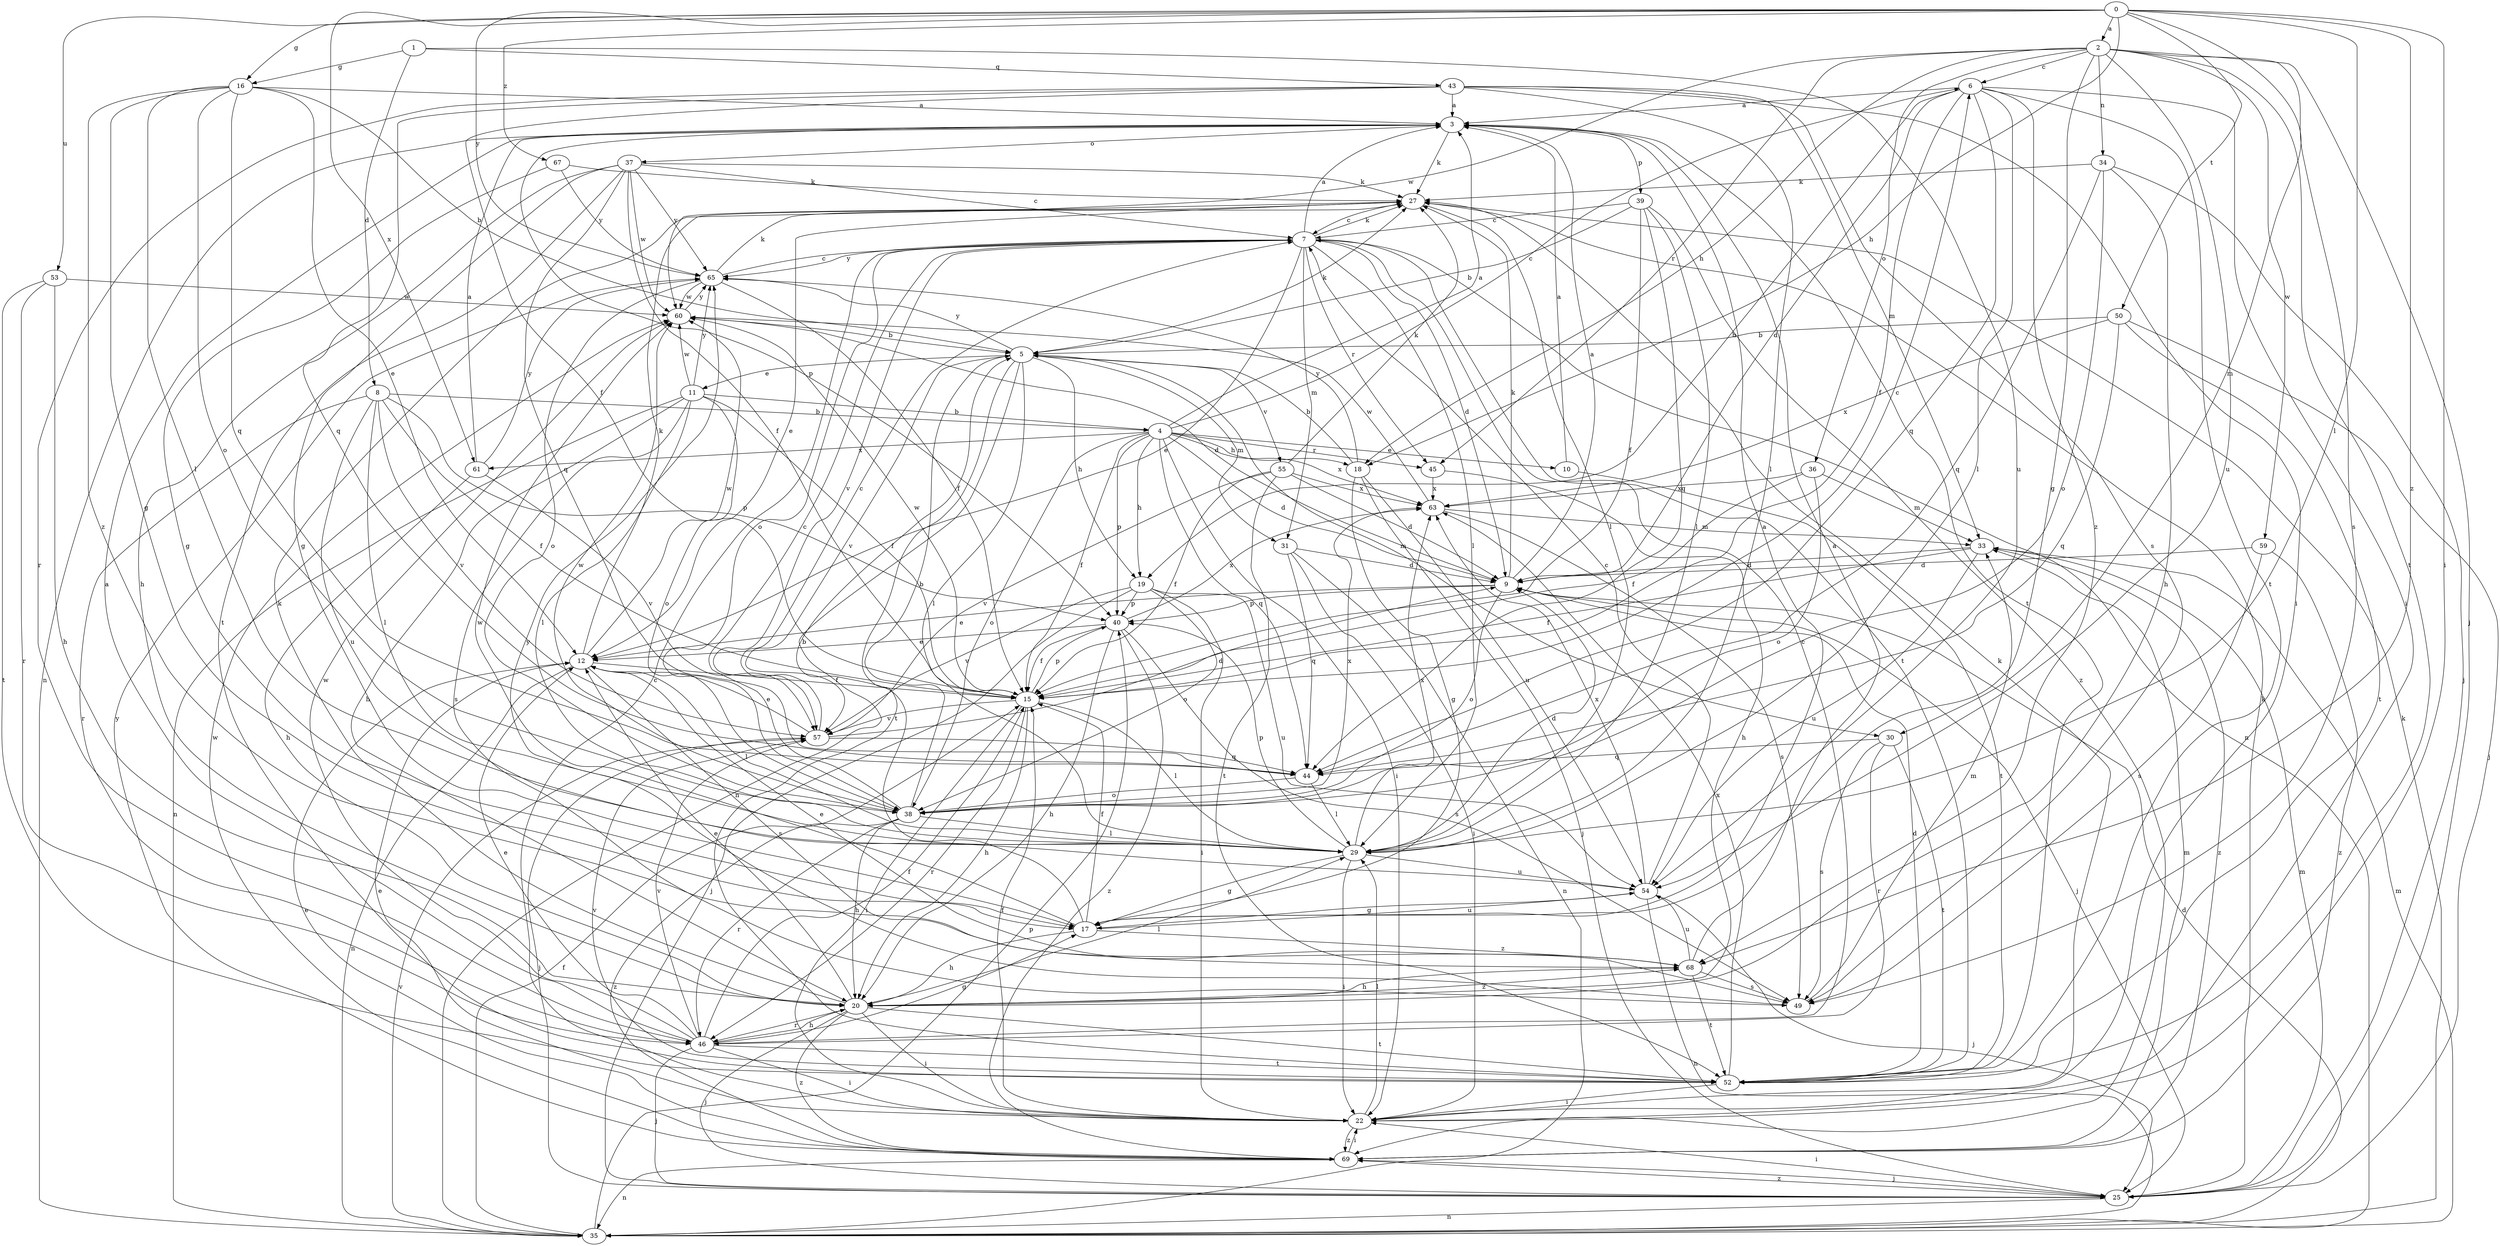 strict digraph  {
0;
1;
2;
3;
4;
5;
6;
7;
8;
9;
10;
11;
12;
15;
16;
17;
18;
19;
20;
22;
25;
27;
29;
30;
31;
33;
34;
35;
36;
37;
38;
39;
40;
43;
44;
45;
46;
49;
50;
52;
53;
54;
55;
57;
59;
60;
61;
63;
65;
67;
68;
69;
0 -> 2  [label=a];
0 -> 16  [label=g];
0 -> 18  [label=h];
0 -> 22  [label=i];
0 -> 29  [label=l];
0 -> 30  [label=m];
0 -> 50  [label=t];
0 -> 53  [label=u];
0 -> 61  [label=x];
0 -> 65  [label=y];
0 -> 67  [label=z];
0 -> 68  [label=z];
1 -> 8  [label=d];
1 -> 16  [label=g];
1 -> 43  [label=q];
1 -> 54  [label=u];
2 -> 6  [label=c];
2 -> 17  [label=g];
2 -> 18  [label=h];
2 -> 25  [label=j];
2 -> 34  [label=n];
2 -> 36  [label=o];
2 -> 45  [label=r];
2 -> 49  [label=s];
2 -> 52  [label=t];
2 -> 54  [label=u];
2 -> 59  [label=w];
2 -> 60  [label=w];
3 -> 27  [label=k];
3 -> 35  [label=n];
3 -> 37  [label=o];
3 -> 39  [label=p];
3 -> 40  [label=p];
3 -> 52  [label=t];
4 -> 3  [label=a];
4 -> 6  [label=c];
4 -> 9  [label=d];
4 -> 10  [label=e];
4 -> 15  [label=f];
4 -> 18  [label=h];
4 -> 19  [label=h];
4 -> 22  [label=i];
4 -> 38  [label=o];
4 -> 40  [label=p];
4 -> 44  [label=q];
4 -> 45  [label=r];
4 -> 61  [label=x];
4 -> 63  [label=x];
5 -> 11  [label=e];
5 -> 19  [label=h];
5 -> 27  [label=k];
5 -> 29  [label=l];
5 -> 30  [label=m];
5 -> 31  [label=m];
5 -> 35  [label=n];
5 -> 52  [label=t];
5 -> 55  [label=v];
5 -> 57  [label=v];
5 -> 65  [label=y];
6 -> 3  [label=a];
6 -> 9  [label=d];
6 -> 15  [label=f];
6 -> 19  [label=h];
6 -> 22  [label=i];
6 -> 29  [label=l];
6 -> 44  [label=q];
6 -> 52  [label=t];
6 -> 68  [label=z];
7 -> 3  [label=a];
7 -> 9  [label=d];
7 -> 12  [label=e];
7 -> 27  [label=k];
7 -> 29  [label=l];
7 -> 31  [label=m];
7 -> 35  [label=n];
7 -> 38  [label=o];
7 -> 45  [label=r];
7 -> 52  [label=t];
7 -> 57  [label=v];
7 -> 65  [label=y];
8 -> 4  [label=b];
8 -> 15  [label=f];
8 -> 29  [label=l];
8 -> 40  [label=p];
8 -> 46  [label=r];
8 -> 54  [label=u];
8 -> 57  [label=v];
9 -> 3  [label=a];
9 -> 12  [label=e];
9 -> 25  [label=j];
9 -> 27  [label=k];
9 -> 38  [label=o];
9 -> 40  [label=p];
10 -> 3  [label=a];
10 -> 52  [label=t];
11 -> 4  [label=b];
11 -> 15  [label=f];
11 -> 20  [label=h];
11 -> 29  [label=l];
11 -> 35  [label=n];
11 -> 38  [label=o];
11 -> 49  [label=s];
11 -> 60  [label=w];
11 -> 65  [label=y];
12 -> 15  [label=f];
12 -> 27  [label=k];
12 -> 29  [label=l];
12 -> 35  [label=n];
12 -> 49  [label=s];
12 -> 60  [label=w];
15 -> 6  [label=c];
15 -> 20  [label=h];
15 -> 22  [label=i];
15 -> 29  [label=l];
15 -> 40  [label=p];
15 -> 46  [label=r];
15 -> 57  [label=v];
15 -> 60  [label=w];
16 -> 3  [label=a];
16 -> 5  [label=b];
16 -> 12  [label=e];
16 -> 17  [label=g];
16 -> 29  [label=l];
16 -> 38  [label=o];
16 -> 44  [label=q];
16 -> 68  [label=z];
17 -> 3  [label=a];
17 -> 5  [label=b];
17 -> 15  [label=f];
17 -> 20  [label=h];
17 -> 54  [label=u];
17 -> 60  [label=w];
17 -> 68  [label=z];
18 -> 5  [label=b];
18 -> 17  [label=g];
18 -> 25  [label=j];
18 -> 54  [label=u];
18 -> 65  [label=y];
19 -> 22  [label=i];
19 -> 25  [label=j];
19 -> 38  [label=o];
19 -> 40  [label=p];
19 -> 54  [label=u];
19 -> 57  [label=v];
20 -> 12  [label=e];
20 -> 22  [label=i];
20 -> 25  [label=j];
20 -> 27  [label=k];
20 -> 29  [label=l];
20 -> 46  [label=r];
20 -> 52  [label=t];
20 -> 68  [label=z];
20 -> 69  [label=z];
22 -> 7  [label=c];
22 -> 12  [label=e];
22 -> 15  [label=f];
22 -> 27  [label=k];
22 -> 29  [label=l];
22 -> 69  [label=z];
25 -> 22  [label=i];
25 -> 27  [label=k];
25 -> 33  [label=m];
25 -> 35  [label=n];
25 -> 69  [label=z];
27 -> 7  [label=c];
27 -> 12  [label=e];
27 -> 29  [label=l];
29 -> 9  [label=d];
29 -> 17  [label=g];
29 -> 22  [label=i];
29 -> 40  [label=p];
29 -> 54  [label=u];
29 -> 63  [label=x];
30 -> 44  [label=q];
30 -> 46  [label=r];
30 -> 49  [label=s];
30 -> 52  [label=t];
31 -> 9  [label=d];
31 -> 22  [label=i];
31 -> 35  [label=n];
31 -> 44  [label=q];
33 -> 9  [label=d];
33 -> 15  [label=f];
33 -> 54  [label=u];
33 -> 69  [label=z];
34 -> 20  [label=h];
34 -> 25  [label=j];
34 -> 27  [label=k];
34 -> 38  [label=o];
34 -> 44  [label=q];
35 -> 9  [label=d];
35 -> 15  [label=f];
35 -> 27  [label=k];
35 -> 33  [label=m];
35 -> 40  [label=p];
35 -> 57  [label=v];
36 -> 15  [label=f];
36 -> 33  [label=m];
36 -> 38  [label=o];
36 -> 63  [label=x];
37 -> 7  [label=c];
37 -> 15  [label=f];
37 -> 17  [label=g];
37 -> 20  [label=h];
37 -> 27  [label=k];
37 -> 44  [label=q];
37 -> 52  [label=t];
37 -> 60  [label=w];
37 -> 65  [label=y];
38 -> 5  [label=b];
38 -> 7  [label=c];
38 -> 20  [label=h];
38 -> 29  [label=l];
38 -> 46  [label=r];
38 -> 60  [label=w];
38 -> 63  [label=x];
38 -> 69  [label=z];
39 -> 5  [label=b];
39 -> 7  [label=c];
39 -> 15  [label=f];
39 -> 29  [label=l];
39 -> 44  [label=q];
39 -> 69  [label=z];
40 -> 12  [label=e];
40 -> 15  [label=f];
40 -> 20  [label=h];
40 -> 49  [label=s];
40 -> 63  [label=x];
40 -> 69  [label=z];
43 -> 3  [label=a];
43 -> 15  [label=f];
43 -> 22  [label=i];
43 -> 29  [label=l];
43 -> 33  [label=m];
43 -> 44  [label=q];
43 -> 46  [label=r];
43 -> 49  [label=s];
44 -> 29  [label=l];
44 -> 38  [label=o];
45 -> 20  [label=h];
45 -> 63  [label=x];
46 -> 3  [label=a];
46 -> 7  [label=c];
46 -> 12  [label=e];
46 -> 15  [label=f];
46 -> 17  [label=g];
46 -> 20  [label=h];
46 -> 22  [label=i];
46 -> 25  [label=j];
46 -> 52  [label=t];
46 -> 57  [label=v];
46 -> 60  [label=w];
49 -> 33  [label=m];
49 -> 65  [label=y];
50 -> 5  [label=b];
50 -> 25  [label=j];
50 -> 44  [label=q];
50 -> 52  [label=t];
50 -> 63  [label=x];
52 -> 9  [label=d];
52 -> 22  [label=i];
52 -> 57  [label=v];
52 -> 63  [label=x];
53 -> 20  [label=h];
53 -> 46  [label=r];
53 -> 52  [label=t];
53 -> 60  [label=w];
54 -> 7  [label=c];
54 -> 17  [label=g];
54 -> 25  [label=j];
54 -> 35  [label=n];
54 -> 63  [label=x];
55 -> 9  [label=d];
55 -> 15  [label=f];
55 -> 27  [label=k];
55 -> 52  [label=t];
55 -> 57  [label=v];
55 -> 63  [label=x];
57 -> 7  [label=c];
57 -> 9  [label=d];
57 -> 12  [label=e];
57 -> 25  [label=j];
57 -> 44  [label=q];
59 -> 9  [label=d];
59 -> 49  [label=s];
59 -> 69  [label=z];
60 -> 5  [label=b];
60 -> 9  [label=d];
60 -> 65  [label=y];
61 -> 3  [label=a];
61 -> 20  [label=h];
61 -> 57  [label=v];
61 -> 65  [label=y];
63 -> 33  [label=m];
63 -> 49  [label=s];
63 -> 60  [label=w];
65 -> 7  [label=c];
65 -> 15  [label=f];
65 -> 27  [label=k];
65 -> 38  [label=o];
65 -> 60  [label=w];
67 -> 17  [label=g];
67 -> 27  [label=k];
67 -> 65  [label=y];
68 -> 3  [label=a];
68 -> 12  [label=e];
68 -> 20  [label=h];
68 -> 49  [label=s];
68 -> 52  [label=t];
68 -> 54  [label=u];
69 -> 12  [label=e];
69 -> 22  [label=i];
69 -> 25  [label=j];
69 -> 33  [label=m];
69 -> 35  [label=n];
69 -> 60  [label=w];
69 -> 65  [label=y];
}
